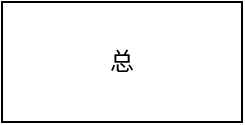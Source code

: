 <mxfile version="21.0.6" type="github">
  <diagram name="第 1 页" id="m4bSyFdNswNypPYQyMq1">
    <mxGraphModel dx="1366" dy="804" grid="1" gridSize="10" guides="1" tooltips="1" connect="1" arrows="1" fold="1" page="1" pageScale="1" pageWidth="827" pageHeight="1169" math="0" shadow="0">
      <root>
        <mxCell id="0" />
        <mxCell id="1" parent="0" />
        <mxCell id="q0pLTp6sM2amgacvw2R1-1" value="总" style="rounded=0;whiteSpace=wrap;html=1;" vertex="1" parent="1">
          <mxGeometry x="190" y="340" width="120" height="60" as="geometry" />
        </mxCell>
      </root>
    </mxGraphModel>
  </diagram>
</mxfile>
